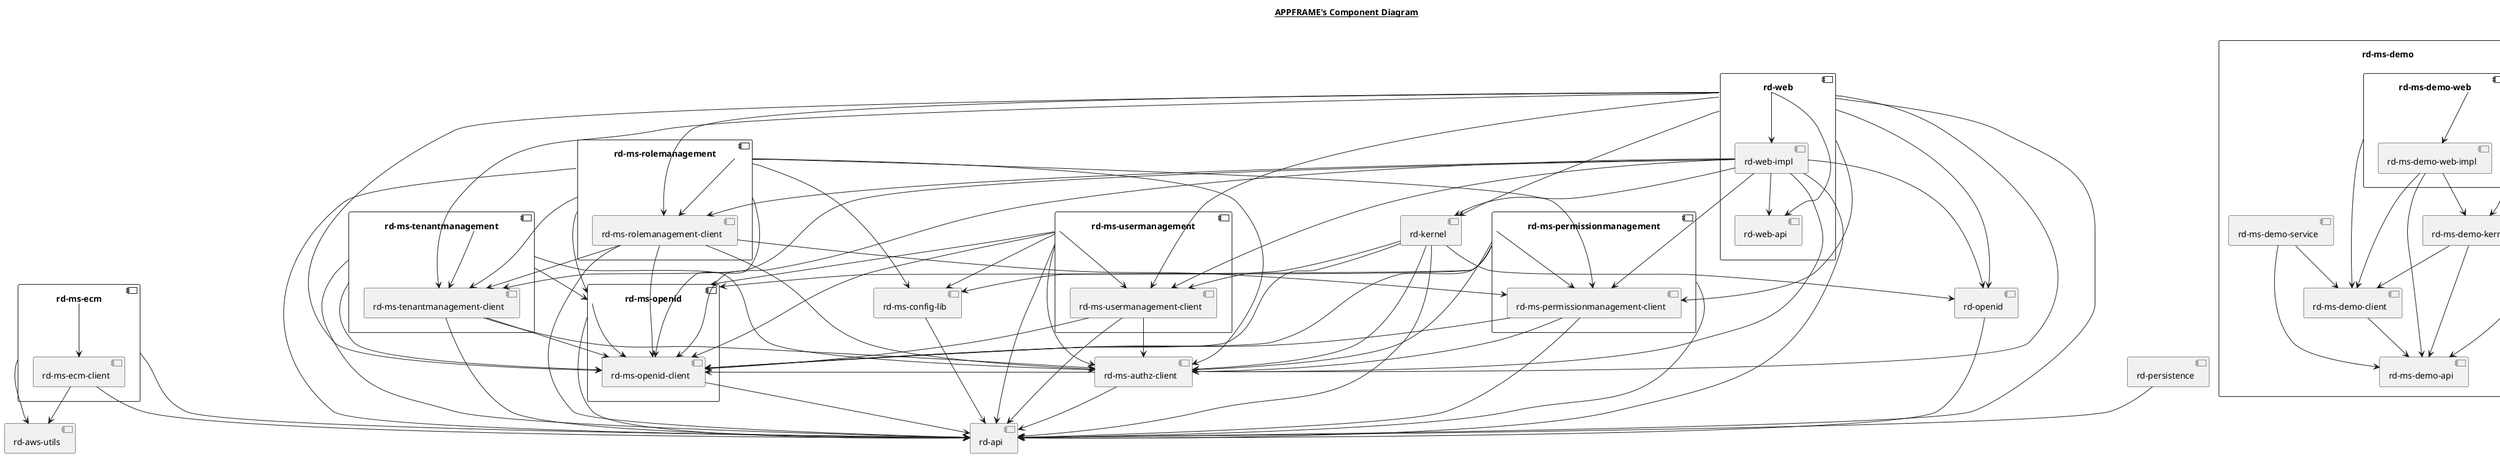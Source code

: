 @startuml

title __APPFRAME's Component Diagram__\n

  component "rd-web" {
        [rd-web-impl]
        [rd-web-api]
  }


  component "rd-ms-ecm" {
        [rd-ms-ecm-client]
  }


  component "rd-ms-demo" {
        [rd-ms-demo-service]
        [rd-ms-demo-client]
        [rd-ms-demo-kernel]
        [rd-ms-demo-api]
        [rd-ms-demo-web]
    component "rd-ms-demo-web" {
          [rd-ms-demo-web-impl]
    }


  }


  component "rd-ms-openid" {
        [rd-ms-openid-client]
  }


  component "rd-service-generator" {
        [archetype-resources]
  }


  component "rd-ms-usermanagement" {
        [rd-ms-usermanagement-client]
  }


  component "rd-ms-rolemanagement" {
        [rd-ms-rolemanagement-client]
  }


  component "rd-ms-tenantmanagement" {
        [rd-ms-tenantmanagement-client]
  }


  component "rd-ms-permissionmanagement" {
        [rd-ms-permissionmanagement-client]
  }


  [rd-kernel] --> [rd-api]
  [rd-kernel] --> [rd-ms-authz-client]
  [rd-kernel] --> [rd-ms-openid-client]
  [rd-kernel] --> [rd-ms-usermanagement-client]
  [rd-kernel] --> [rd-openid]
  [rd-ms-authz-client] --> [rd-api]
  [rd-ms-authz-client] --> [rd-ms-openid-client]
  [rd-ms-config-lib] --> [rd-api]
  [rd-ms-demo-client] --> [rd-ms-demo-api]
  [rd-ms-demo-kernel] --> [rd-ms-demo-api]
  [rd-ms-demo-kernel] --> [rd-ms-demo-client]
  [rd-ms-demo-service] --> [rd-ms-demo-api]
  [rd-ms-demo-service] --> [rd-ms-demo-client]
  [rd-ms-demo-web] --> [rd-ms-demo-api]
  [rd-ms-demo-web] --> [rd-ms-demo-client]
  [rd-ms-demo-web] --> [rd-ms-demo-kernel]
  [rd-ms-demo-web] --> [rd-ms-demo-web-impl]
  [rd-ms-demo-web-impl] --> [rd-ms-demo-api]
  [rd-ms-demo-web-impl] --> [rd-ms-demo-client]
  [rd-ms-demo-web-impl] --> [rd-ms-demo-kernel]
  [rd-ms-ecm] --> [rd-api]
  [rd-ms-ecm] --> [rd-aws-utils]
  [rd-ms-ecm] --> [rd-ms-ecm-client]
  [rd-ms-ecm-client] --> [rd-api]
  [rd-ms-ecm-client] --> [rd-aws-utils]
  [rd-ms-openid] --> [rd-api]
  [rd-ms-openid] --> [rd-ms-openid-client]
  [rd-ms-openid-client] --> [rd-api]
  [rd-ms-permissionmanagement] --> [rd-api]
  [rd-ms-permissionmanagement] --> [rd-ms-authz-client]
  [rd-ms-permissionmanagement] --> [rd-ms-config-lib]
  [rd-ms-permissionmanagement] --> [rd-ms-openid]
  [rd-ms-permissionmanagement] --> [rd-ms-openid-client]
  [rd-ms-permissionmanagement] --> [rd-ms-permissionmanagement-client]
  [rd-ms-permissionmanagement-client] --> [rd-api]
  [rd-ms-permissionmanagement-client] --> [rd-ms-authz-client]
  [rd-ms-permissionmanagement-client] --> [rd-ms-openid-client]
  [rd-ms-rolemanagement] --> [rd-api]
  [rd-ms-rolemanagement] --> [rd-ms-authz-client]
  [rd-ms-rolemanagement] --> [rd-ms-config-lib]
  [rd-ms-rolemanagement] --> [rd-ms-openid]
  [rd-ms-rolemanagement] --> [rd-ms-openid-client]
  [rd-ms-rolemanagement] --> [rd-ms-permissionmanagement-client]
  [rd-ms-rolemanagement] --> [rd-ms-rolemanagement-client]
  [rd-ms-rolemanagement] --> [rd-ms-tenantmanagement-client]
  [rd-ms-rolemanagement-client] --> [rd-api]
  [rd-ms-rolemanagement-client] --> [rd-ms-authz-client]
  [rd-ms-rolemanagement-client] --> [rd-ms-openid-client]
  [rd-ms-rolemanagement-client] --> [rd-ms-permissionmanagement-client]
  [rd-ms-rolemanagement-client] --> [rd-ms-tenantmanagement-client]
  [rd-ms-tenantmanagement] --> [rd-api]
  [rd-ms-tenantmanagement] --> [rd-ms-authz-client]
  [rd-ms-tenantmanagement] --> [rd-ms-openid]
  [rd-ms-tenantmanagement] --> [rd-ms-openid-client]
  [rd-ms-tenantmanagement] --> [rd-ms-tenantmanagement-client]
  [rd-ms-tenantmanagement-client] --> [rd-api]
  [rd-ms-tenantmanagement-client] --> [rd-ms-authz-client]
  [rd-ms-tenantmanagement-client] --> [rd-ms-openid-client]
  [rd-ms-usermanagement] --> [rd-api]
  [rd-ms-usermanagement] --> [rd-ms-authz-client]
  [rd-ms-usermanagement] --> [rd-ms-config-lib]
  [rd-ms-usermanagement] --> [rd-ms-openid]
  [rd-ms-usermanagement] --> [rd-ms-openid-client]
  [rd-ms-usermanagement] --> [rd-ms-usermanagement-client]
  [rd-ms-usermanagement-client] --> [rd-api]
  [rd-ms-usermanagement-client] --> [rd-ms-authz-client]
  [rd-ms-usermanagement-client] --> [rd-ms-openid-client]
  [rd-openid] --> [rd-api]
  [rd-persistence] --> [rd-api]
  [rd-web] --> [rd-api]
  [rd-web] --> [rd-kernel]
  [rd-web] --> [rd-ms-authz-client]
  [rd-web] --> [rd-ms-openid-client]
  [rd-web] --> [rd-ms-permissionmanagement-client]
  [rd-web] --> [rd-ms-rolemanagement-client]
  [rd-web] --> [rd-ms-tenantmanagement-client]
  [rd-web] --> [rd-ms-usermanagement-client]
  [rd-web] --> [rd-openid]
  [rd-web] --> [rd-web-api]
  [rd-web] --> [rd-web-impl]
  [rd-web-impl] --> [rd-api]
  [rd-web-impl] --> [rd-kernel]
  [rd-web-impl] --> [rd-ms-authz-client]
  [rd-web-impl] --> [rd-ms-openid-client]
  [rd-web-impl] --> [rd-ms-permissionmanagement-client]
  [rd-web-impl] --> [rd-ms-rolemanagement-client]
  [rd-web-impl] --> [rd-ms-tenantmanagement-client]
  [rd-web-impl] --> [rd-ms-usermanagement-client]
  [rd-web-impl] --> [rd-openid]
  [rd-web-impl] --> [rd-web-api]







@enduml
